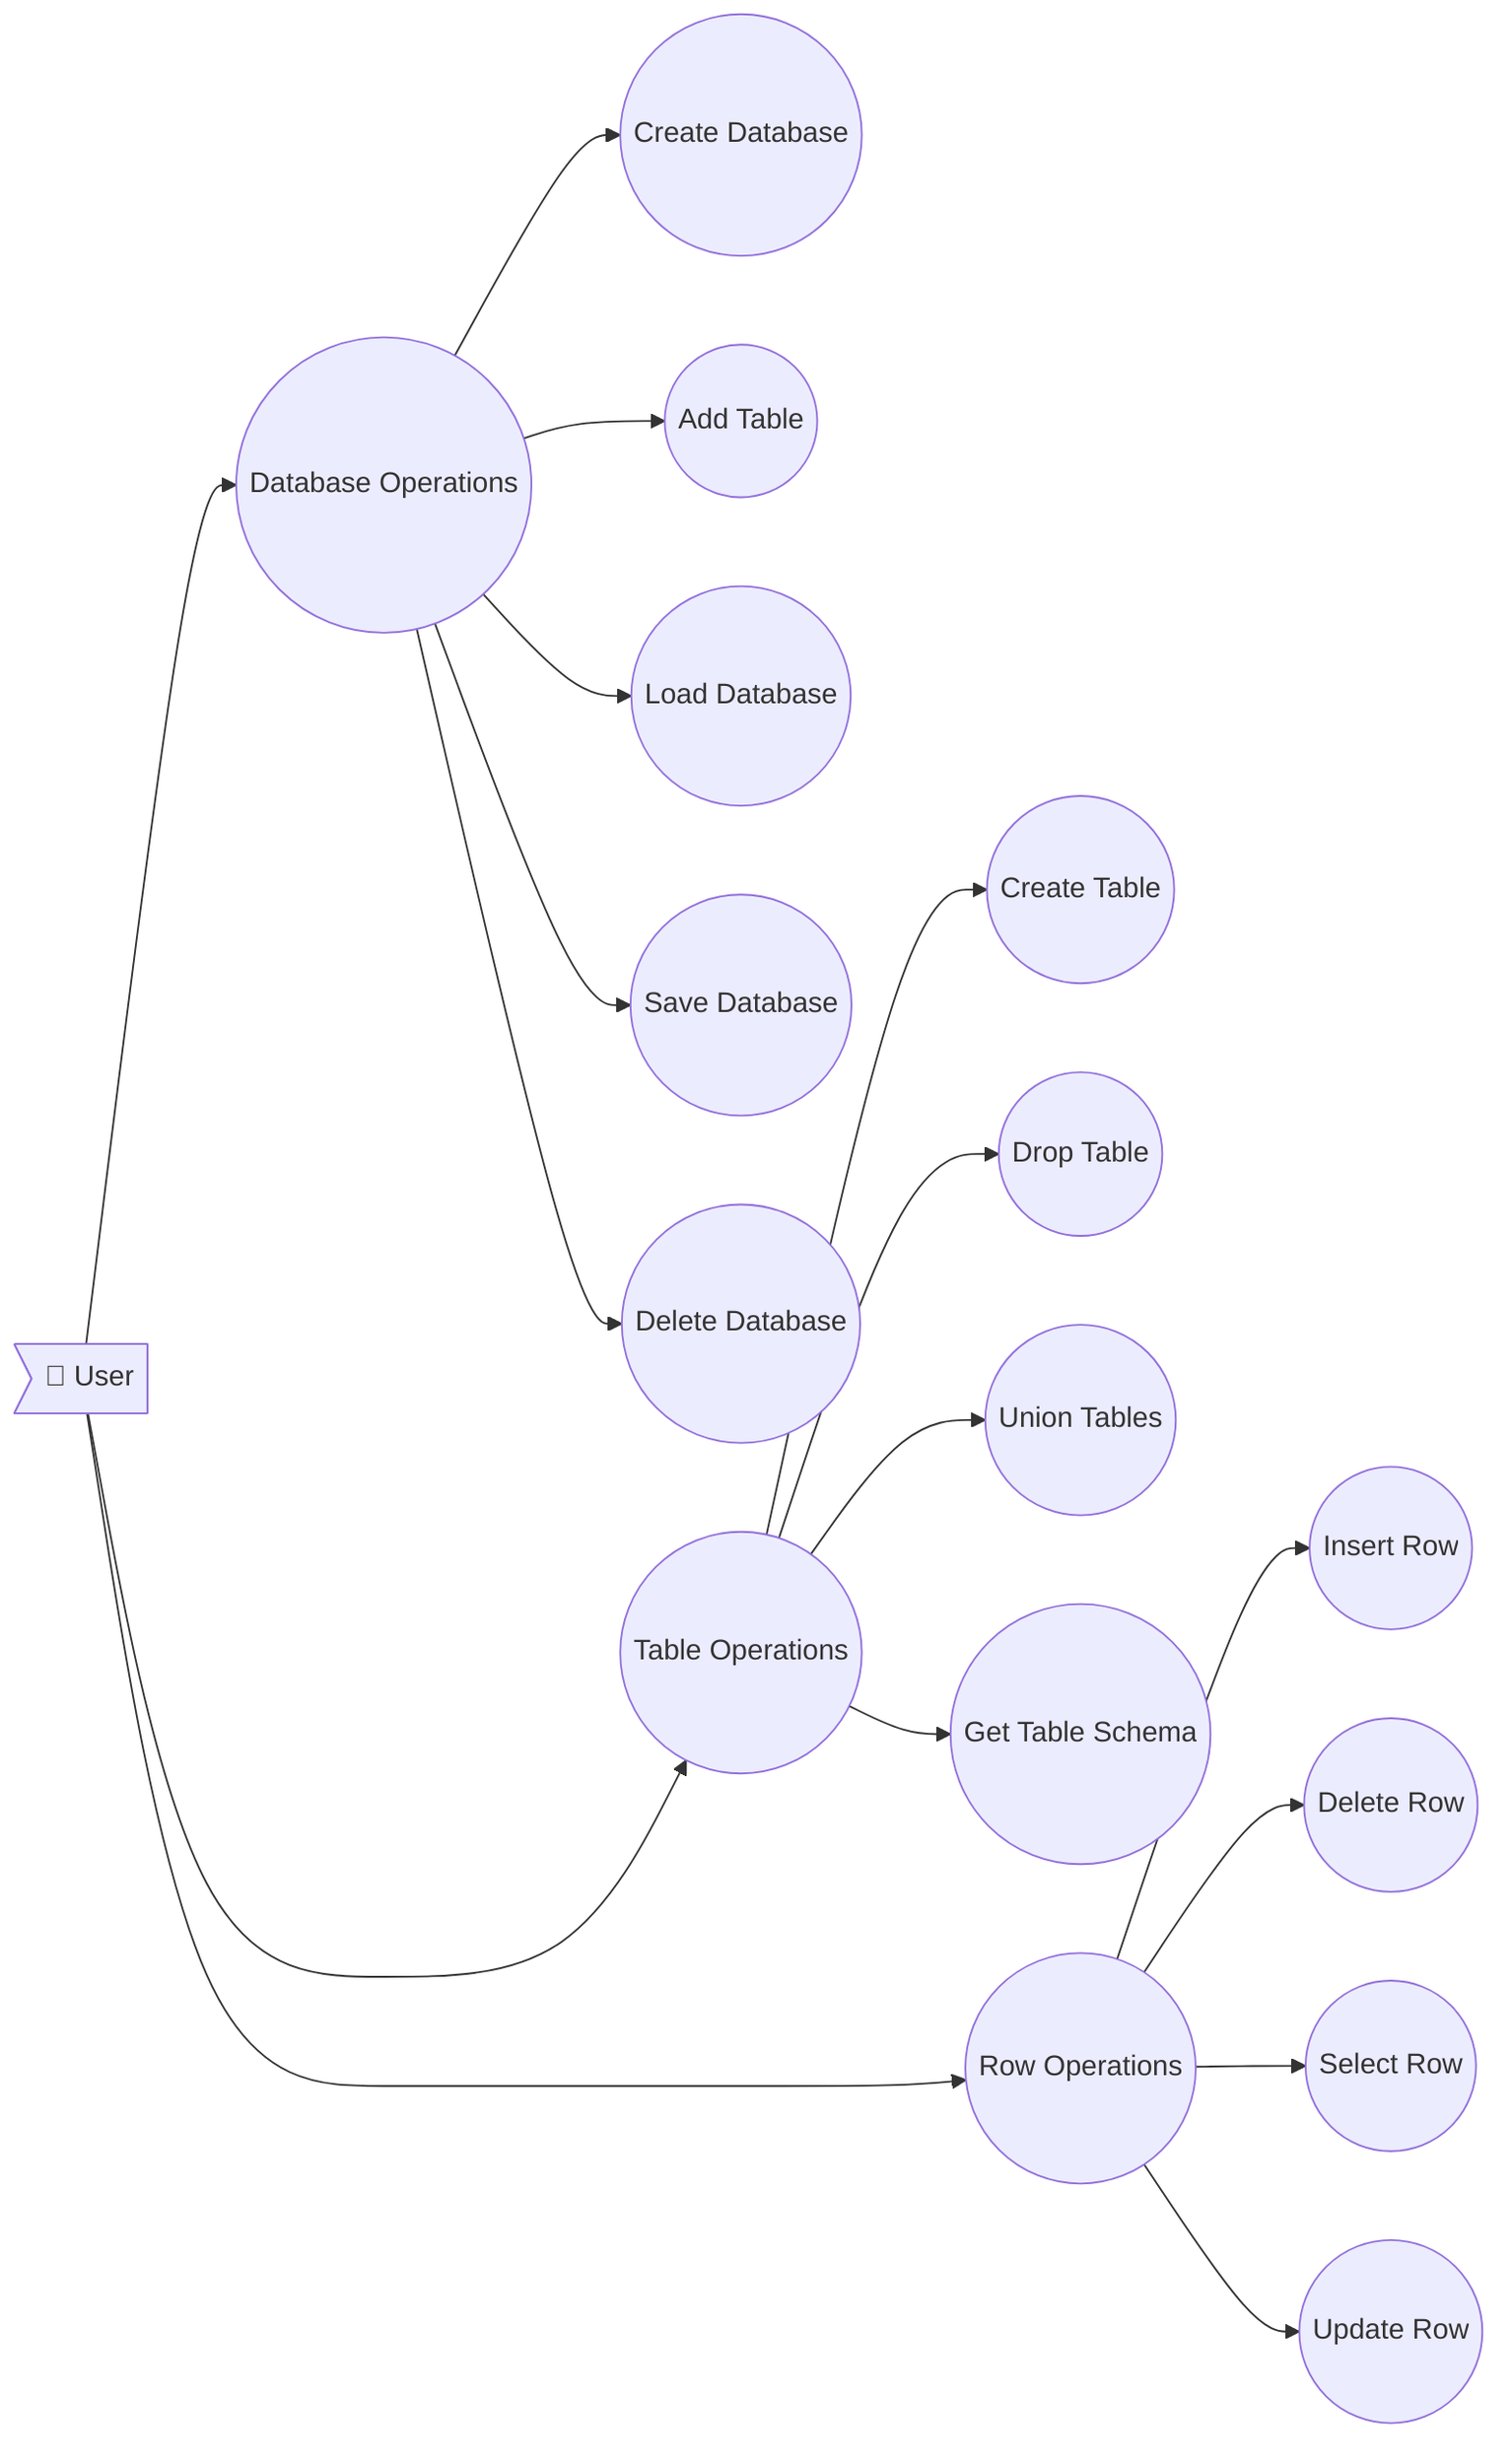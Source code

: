 flowchart LR
    User>👤 User]

    %% Database Operations
    DB((Database Operations))
    UC1((Create Database))
    UC2((Add Table))
    UC6((Load Database))
    UC7((Save Database))

    %% Table Operations
    TB((Table Operations))
    UC3((Create Table))
    UC4((Drop Table))
    UC13((Union Tables))
    UC15((Get Table Schema))

    %% Row Operations
    RO((Row Operations))
    UC8((Insert Row))
    UC9((Delete Row))
    UC10((Select Row))
    UC11((Update Row))

    %% Connections
    User --> DB
    User --> TB
    User --> RO

    DB --> UC1
    DB --> UC2
    DB --> UC6
    DB --> UC7
    DB --> UC16((Delete Database))

    TB --> UC3
    TB --> UC4
    TB --> UC13
    TB --> UC15

    RO --> UC8
    RO --> UC9
    RO --> UC10
    RO --> UC11

    %% Layout
    DB ~~~ TB ~~~ RO